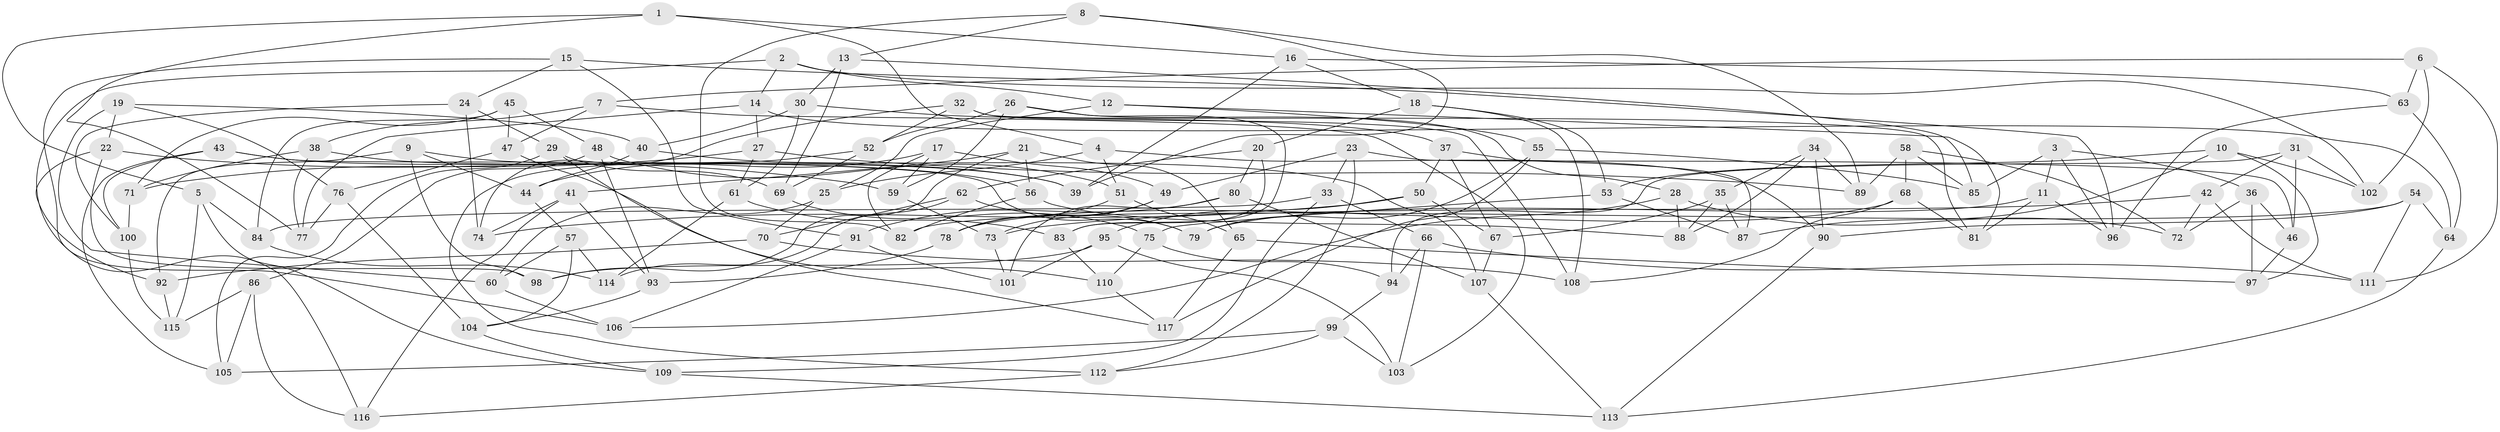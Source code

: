 // Generated by graph-tools (version 1.1) at 2025/58/03/09/25 04:58:50]
// undirected, 117 vertices, 234 edges
graph export_dot {
graph [start="1"]
  node [color=gray90,style=filled];
  1;
  2;
  3;
  4;
  5;
  6;
  7;
  8;
  9;
  10;
  11;
  12;
  13;
  14;
  15;
  16;
  17;
  18;
  19;
  20;
  21;
  22;
  23;
  24;
  25;
  26;
  27;
  28;
  29;
  30;
  31;
  32;
  33;
  34;
  35;
  36;
  37;
  38;
  39;
  40;
  41;
  42;
  43;
  44;
  45;
  46;
  47;
  48;
  49;
  50;
  51;
  52;
  53;
  54;
  55;
  56;
  57;
  58;
  59;
  60;
  61;
  62;
  63;
  64;
  65;
  66;
  67;
  68;
  69;
  70;
  71;
  72;
  73;
  74;
  75;
  76;
  77;
  78;
  79;
  80;
  81;
  82;
  83;
  84;
  85;
  86;
  87;
  88;
  89;
  90;
  91;
  92;
  93;
  94;
  95;
  96;
  97;
  98;
  99;
  100;
  101;
  102;
  103;
  104;
  105;
  106;
  107;
  108;
  109;
  110;
  111;
  112;
  113;
  114;
  115;
  116;
  117;
  1 -- 77;
  1 -- 4;
  1 -- 16;
  1 -- 5;
  2 -- 102;
  2 -- 116;
  2 -- 14;
  2 -- 12;
  3 -- 36;
  3 -- 96;
  3 -- 85;
  3 -- 11;
  4 -- 90;
  4 -- 51;
  4 -- 25;
  5 -- 109;
  5 -- 84;
  5 -- 115;
  6 -- 63;
  6 -- 102;
  6 -- 111;
  6 -- 7;
  7 -- 103;
  7 -- 47;
  7 -- 38;
  8 -- 13;
  8 -- 39;
  8 -- 82;
  8 -- 89;
  9 -- 44;
  9 -- 92;
  9 -- 39;
  9 -- 98;
  10 -- 102;
  10 -- 97;
  10 -- 87;
  10 -- 53;
  11 -- 81;
  11 -- 79;
  11 -- 96;
  12 -- 55;
  12 -- 81;
  12 -- 25;
  13 -- 69;
  13 -- 30;
  13 -- 85;
  14 -- 27;
  14 -- 64;
  14 -- 77;
  15 -- 96;
  15 -- 106;
  15 -- 24;
  15 -- 91;
  16 -- 18;
  16 -- 63;
  16 -- 39;
  17 -- 44;
  17 -- 82;
  17 -- 59;
  17 -- 49;
  18 -- 53;
  18 -- 108;
  18 -- 20;
  19 -- 40;
  19 -- 76;
  19 -- 22;
  19 -- 60;
  20 -- 80;
  20 -- 62;
  20 -- 83;
  21 -- 41;
  21 -- 98;
  21 -- 56;
  21 -- 65;
  22 -- 92;
  22 -- 98;
  22 -- 59;
  23 -- 33;
  23 -- 46;
  23 -- 112;
  23 -- 49;
  24 -- 29;
  24 -- 100;
  24 -- 74;
  25 -- 70;
  25 -- 60;
  26 -- 28;
  26 -- 52;
  26 -- 83;
  26 -- 59;
  27 -- 89;
  27 -- 71;
  27 -- 61;
  28 -- 88;
  28 -- 72;
  28 -- 106;
  29 -- 105;
  29 -- 69;
  29 -- 110;
  30 -- 61;
  30 -- 37;
  30 -- 40;
  31 -- 42;
  31 -- 94;
  31 -- 46;
  31 -- 102;
  32 -- 108;
  32 -- 81;
  32 -- 74;
  32 -- 52;
  33 -- 66;
  33 -- 109;
  33 -- 84;
  34 -- 88;
  34 -- 89;
  34 -- 90;
  34 -- 35;
  35 -- 87;
  35 -- 88;
  35 -- 67;
  36 -- 72;
  36 -- 97;
  36 -- 46;
  37 -- 67;
  37 -- 87;
  37 -- 50;
  38 -- 39;
  38 -- 77;
  38 -- 71;
  40 -- 44;
  40 -- 107;
  41 -- 93;
  41 -- 74;
  41 -- 116;
  42 -- 72;
  42 -- 73;
  42 -- 111;
  43 -- 105;
  43 -- 79;
  43 -- 56;
  43 -- 100;
  44 -- 57;
  45 -- 48;
  45 -- 71;
  45 -- 84;
  45 -- 47;
  46 -- 97;
  47 -- 76;
  47 -- 117;
  48 -- 93;
  48 -- 51;
  48 -- 86;
  49 -- 73;
  49 -- 78;
  50 -- 95;
  50 -- 74;
  50 -- 67;
  51 -- 65;
  51 -- 78;
  52 -- 69;
  52 -- 112;
  53 -- 87;
  53 -- 75;
  54 -- 90;
  54 -- 111;
  54 -- 82;
  54 -- 64;
  55 -- 85;
  55 -- 117;
  55 -- 79;
  56 -- 82;
  56 -- 88;
  57 -- 114;
  57 -- 104;
  57 -- 60;
  58 -- 68;
  58 -- 89;
  58 -- 85;
  58 -- 72;
  59 -- 73;
  60 -- 106;
  61 -- 83;
  61 -- 114;
  62 -- 79;
  62 -- 114;
  62 -- 70;
  63 -- 64;
  63 -- 96;
  64 -- 113;
  65 -- 97;
  65 -- 117;
  66 -- 94;
  66 -- 111;
  66 -- 103;
  67 -- 107;
  68 -- 78;
  68 -- 81;
  68 -- 108;
  69 -- 75;
  70 -- 92;
  70 -- 108;
  71 -- 100;
  73 -- 101;
  75 -- 94;
  75 -- 110;
  76 -- 77;
  76 -- 104;
  78 -- 93;
  80 -- 107;
  80 -- 91;
  80 -- 101;
  83 -- 110;
  84 -- 114;
  86 -- 115;
  86 -- 105;
  86 -- 116;
  90 -- 113;
  91 -- 101;
  91 -- 106;
  92 -- 115;
  93 -- 104;
  94 -- 99;
  95 -- 98;
  95 -- 101;
  95 -- 103;
  99 -- 103;
  99 -- 105;
  99 -- 112;
  100 -- 115;
  104 -- 109;
  107 -- 113;
  109 -- 113;
  110 -- 117;
  112 -- 116;
}
